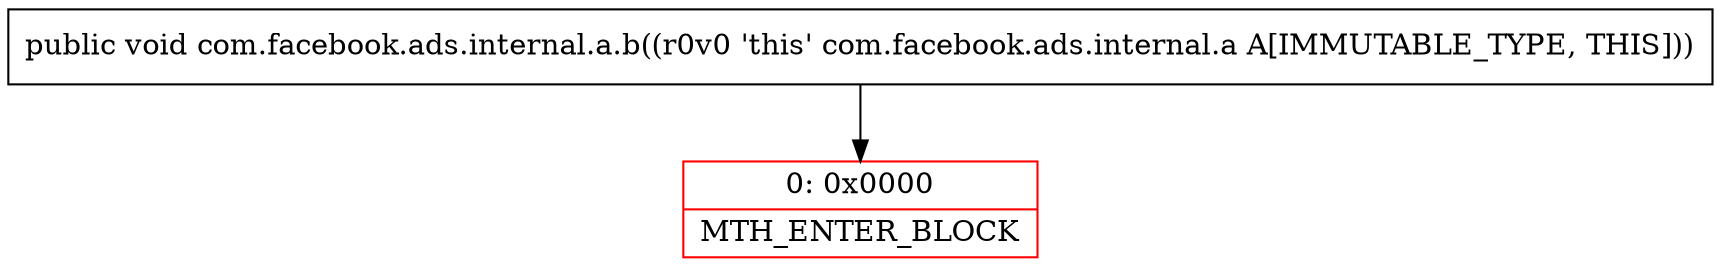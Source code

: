 digraph "CFG forcom.facebook.ads.internal.a.b()V" {
subgraph cluster_Region_964829501 {
label = "R(0)";
node [shape=record,color=blue];
}
Node_0 [shape=record,color=red,label="{0\:\ 0x0000|MTH_ENTER_BLOCK\l}"];
MethodNode[shape=record,label="{public void com.facebook.ads.internal.a.b((r0v0 'this' com.facebook.ads.internal.a A[IMMUTABLE_TYPE, THIS])) }"];
MethodNode -> Node_0;
}

